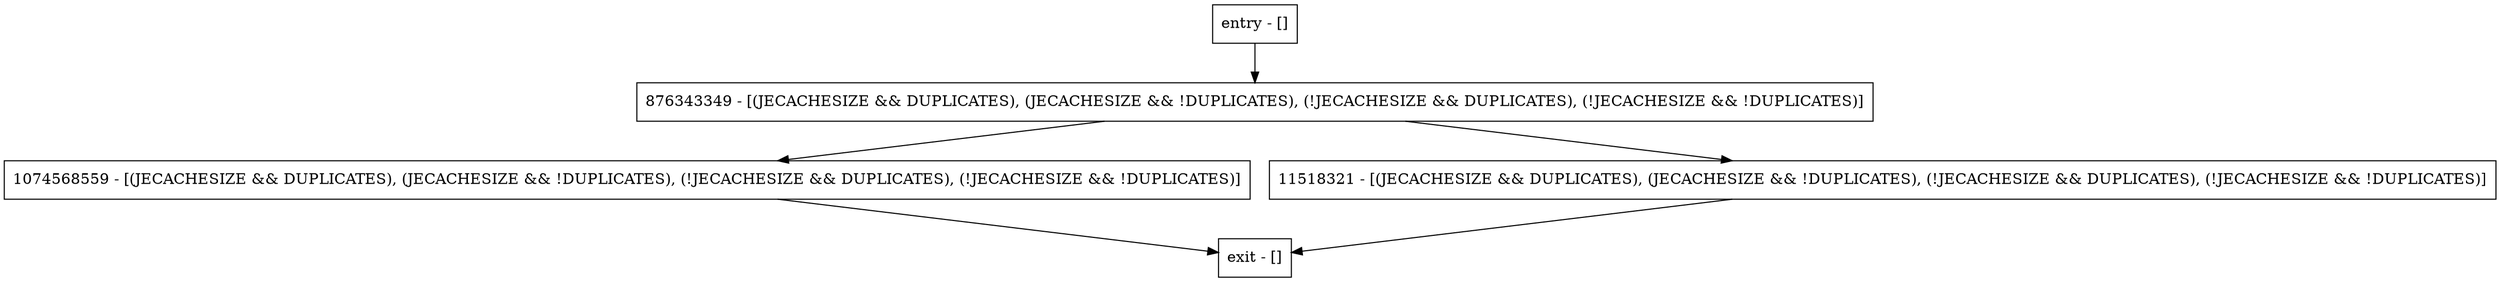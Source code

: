 digraph getSize {
node [shape=record];
entry [label="entry - []"];
exit [label="exit - []"];
1074568559 [label="1074568559 - [(JECACHESIZE && DUPLICATES), (JECACHESIZE && !DUPLICATES), (!JECACHESIZE && DUPLICATES), (!JECACHESIZE && !DUPLICATES)]"];
876343349 [label="876343349 - [(JECACHESIZE && DUPLICATES), (JECACHESIZE && !DUPLICATES), (!JECACHESIZE && DUPLICATES), (!JECACHESIZE && !DUPLICATES)]"];
11518321 [label="11518321 - [(JECACHESIZE && DUPLICATES), (JECACHESIZE && !DUPLICATES), (!JECACHESIZE && DUPLICATES), (!JECACHESIZE && !DUPLICATES)]"];
entry;
exit;
entry -> 876343349;
1074568559 -> exit;
876343349 -> 1074568559;
876343349 -> 11518321;
11518321 -> exit;
}
